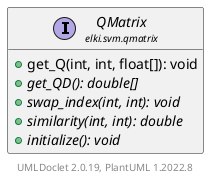 @startuml
    remove .*\.(Instance|Par|Parameterizer|Factory)$
    set namespaceSeparator none
    hide empty fields
    hide empty methods

    interface "<size:14>QMatrix\n<size:10>elki.svm.qmatrix" as elki.svm.qmatrix.QMatrix [[QMatrix.html]] {
        +get_Q(int, int, float[]): void
        {abstract} +get_QD(): double[]
        {abstract} +swap_index(int, int): void
        {abstract} +similarity(int, int): double
        {abstract} +initialize(): void
    }

    center footer UMLDoclet 2.0.19, PlantUML 1.2022.8
@enduml
